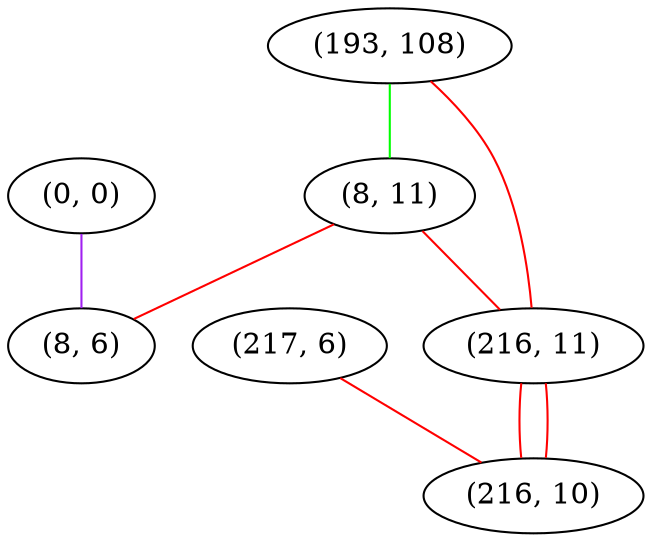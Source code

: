 graph "" {
"(0, 0)";
"(193, 108)";
"(8, 11)";
"(217, 6)";
"(8, 6)";
"(216, 11)";
"(216, 10)";
"(0, 0)" -- "(8, 6)"  [color=purple, key=0, weight=4];
"(193, 108)" -- "(8, 11)"  [color=green, key=0, weight=2];
"(193, 108)" -- "(216, 11)"  [color=red, key=0, weight=1];
"(8, 11)" -- "(8, 6)"  [color=red, key=0, weight=1];
"(8, 11)" -- "(216, 11)"  [color=red, key=0, weight=1];
"(217, 6)" -- "(216, 10)"  [color=red, key=0, weight=1];
"(216, 11)" -- "(216, 10)"  [color=red, key=0, weight=1];
"(216, 11)" -- "(216, 10)"  [color=red, key=1, weight=1];
}
